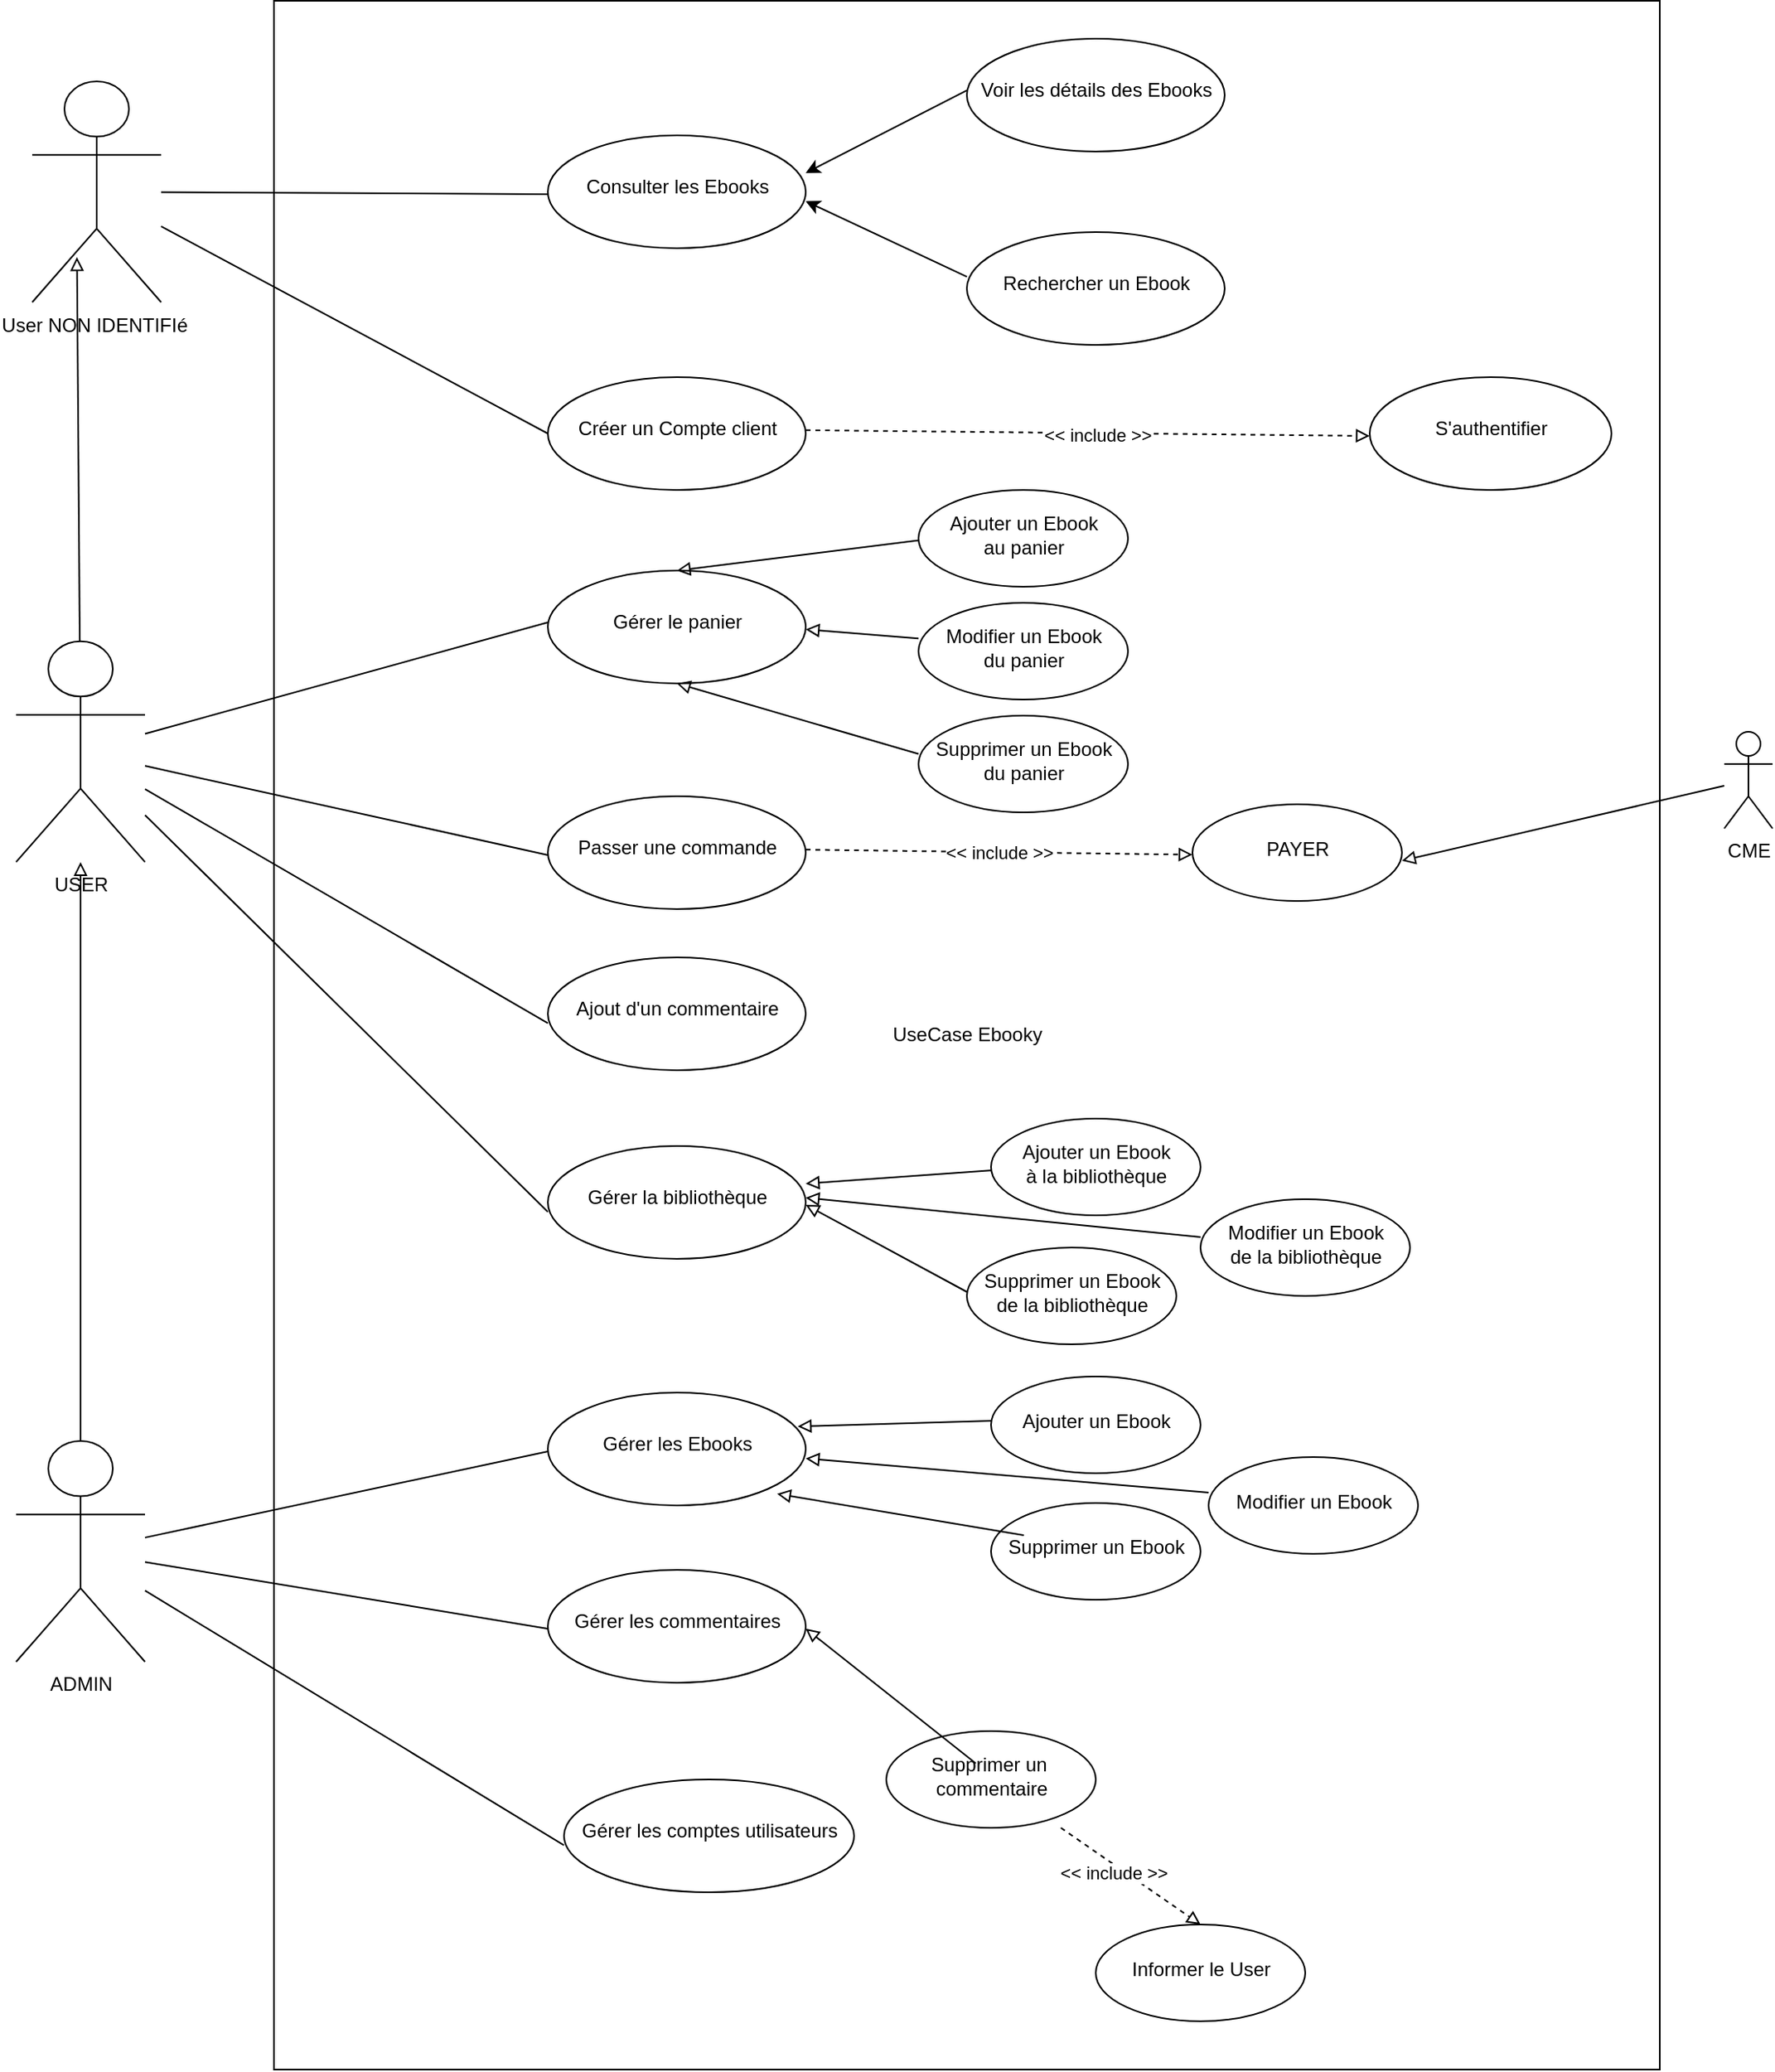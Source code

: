 <mxfile>
    <diagram id="oeYwWfiXL7aOKT_1QvoW" name="Page-1">
        <mxGraphModel dx="2120" dy="1453" grid="1" gridSize="10" guides="1" tooltips="1" connect="1" arrows="1" fold="1" page="1" pageScale="1" pageWidth="1169" pageHeight="1654" math="0" shadow="0">
            <root>
                <mxCell id="0"/>
                <mxCell id="1" parent="0"/>
                <mxCell id="112" value="UseCase Ebooky" style="html=1;" vertex="1" parent="1">
                    <mxGeometry x="200" y="46.5" width="860" height="1283.5" as="geometry"/>
                </mxCell>
                <mxCell id="73" style="edgeStyle=none;html=1;entryX=0;entryY=0.75;entryDx=0;entryDy=0;startArrow=none;startFill=0;endArrow=none;endFill=0;" edge="1" parent="1" source="4" target="56">
                    <mxGeometry relative="1" as="geometry"/>
                </mxCell>
                <mxCell id="74" style="edgeStyle=none;html=1;entryX=0;entryY=0.75;entryDx=0;entryDy=0;startArrow=none;startFill=0;endArrow=none;endFill=0;" edge="1" parent="1" source="4" target="58">
                    <mxGeometry relative="1" as="geometry"/>
                </mxCell>
                <mxCell id="75" style="edgeStyle=none;html=1;entryX=0;entryY=1;entryDx=0;entryDy=0;startArrow=none;startFill=0;endArrow=none;endFill=0;" edge="1" parent="1" source="4" target="60">
                    <mxGeometry relative="1" as="geometry"/>
                </mxCell>
                <mxCell id="101" style="edgeStyle=none;html=1;startArrow=none;startFill=0;endArrow=block;endFill=0;" edge="1" parent="1" source="4" target="54">
                    <mxGeometry relative="1" as="geometry"/>
                </mxCell>
                <mxCell id="4" value="ADMIN" style="shape=umlActor;verticalLabelPosition=bottom;verticalAlign=top;html=1;" vertex="1" parent="1">
                    <mxGeometry x="40" y="940" width="80" height="137" as="geometry"/>
                </mxCell>
                <mxCell id="11" value="" style="shape=ellipse;container=1;horizontal=1;horizontalStack=0;resizeParent=1;resizeParentMax=0;resizeLast=0;html=1;dashed=0;collapsible=0;" vertex="1" parent="1">
                    <mxGeometry x="370" y="130" width="160" height="70" as="geometry"/>
                </mxCell>
                <mxCell id="14" value="Consulter les Ebooks" style="text;html=1;align=center;verticalAlign=middle;rotatable=0;fillColor=none;strokeColor=none;" vertex="1" parent="11">
                    <mxGeometry y="23.333" width="160" height="17.5" as="geometry"/>
                </mxCell>
                <mxCell id="16" value="" style="shape=ellipse;container=1;horizontal=1;horizontalStack=0;resizeParent=1;resizeParentMax=0;resizeLast=0;html=1;dashed=0;collapsible=0;" vertex="1" parent="1">
                    <mxGeometry x="630" y="70" width="160" height="70" as="geometry"/>
                </mxCell>
                <mxCell id="17" value="Voir les détails des Ebooks" style="text;html=1;align=center;verticalAlign=middle;rotatable=0;fillColor=none;strokeColor=none;" vertex="1" parent="16">
                    <mxGeometry y="23.333" width="160" height="17.5" as="geometry"/>
                </mxCell>
                <mxCell id="18" value="" style="shape=ellipse;container=1;horizontal=1;horizontalStack=0;resizeParent=1;resizeParentMax=0;resizeLast=0;html=1;dashed=0;collapsible=0;" vertex="1" parent="1">
                    <mxGeometry x="630" y="190" width="160" height="70" as="geometry"/>
                </mxCell>
                <mxCell id="19" value="Rechercher un Ebook" style="text;html=1;align=center;verticalAlign=middle;rotatable=0;fillColor=none;strokeColor=none;" vertex="1" parent="18">
                    <mxGeometry y="23.333" width="160" height="17.5" as="geometry"/>
                </mxCell>
                <mxCell id="20" value="" style="shape=ellipse;container=1;horizontal=1;horizontalStack=0;resizeParent=1;resizeParentMax=0;resizeLast=0;html=1;dashed=0;collapsible=0;" vertex="1" parent="1">
                    <mxGeometry x="370" y="280" width="160" height="70" as="geometry"/>
                </mxCell>
                <mxCell id="21" value="Créer un Compte client" style="text;html=1;align=center;verticalAlign=middle;rotatable=0;fillColor=none;strokeColor=none;" vertex="1" parent="20">
                    <mxGeometry y="23.333" width="160" height="17.5" as="geometry"/>
                </mxCell>
                <mxCell id="22" value="" style="shape=ellipse;container=1;horizontal=1;horizontalStack=0;resizeParent=1;resizeParentMax=0;resizeLast=0;html=1;dashed=0;collapsible=0;" vertex="1" parent="1">
                    <mxGeometry x="370" y="400" width="160" height="70" as="geometry"/>
                </mxCell>
                <mxCell id="23" value="Gérer le panier" style="text;html=1;align=center;verticalAlign=middle;rotatable=0;fillColor=none;strokeColor=none;" vertex="1" parent="22">
                    <mxGeometry y="23.333" width="160" height="17.5" as="geometry"/>
                </mxCell>
                <mxCell id="24" value="" style="shape=ellipse;container=1;horizontal=1;horizontalStack=0;resizeParent=1;resizeParentMax=0;resizeLast=0;html=1;dashed=0;collapsible=0;" vertex="1" parent="1">
                    <mxGeometry x="370" y="757" width="160" height="70" as="geometry"/>
                </mxCell>
                <mxCell id="25" value="Gérer la bibliothèque" style="text;html=1;align=center;verticalAlign=middle;rotatable=0;fillColor=none;strokeColor=none;" vertex="1" parent="24">
                    <mxGeometry y="23.333" width="160" height="17.5" as="geometry"/>
                </mxCell>
                <mxCell id="26" value="" style="shape=ellipse;container=1;horizontal=1;horizontalStack=0;resizeParent=1;resizeParentMax=0;resizeLast=0;html=1;dashed=0;collapsible=0;" vertex="1" parent="1">
                    <mxGeometry x="645" y="740" width="130" height="60" as="geometry"/>
                </mxCell>
                <mxCell id="27" value="Ajouter un Ebook &lt;br&gt;à la bibliothèque" style="text;html=1;align=center;verticalAlign=middle;rotatable=0;fillColor=none;strokeColor=none;" vertex="1" parent="26">
                    <mxGeometry y="20.0" width="130" height="15" as="geometry"/>
                </mxCell>
                <mxCell id="82" style="edgeStyle=none;html=1;entryX=1;entryY=0.5;entryDx=0;entryDy=0;startArrow=none;startFill=0;endArrow=block;endFill=0;" edge="1" parent="1" source="28" target="25">
                    <mxGeometry relative="1" as="geometry"/>
                </mxCell>
                <mxCell id="28" value="" style="shape=ellipse;container=1;horizontal=1;horizontalStack=0;resizeParent=1;resizeParentMax=0;resizeLast=0;html=1;dashed=0;collapsible=0;" vertex="1" parent="1">
                    <mxGeometry x="775" y="790" width="130" height="60" as="geometry"/>
                </mxCell>
                <mxCell id="29" value="Modifier un Ebook &lt;br&gt;de la bibliothèque" style="text;html=1;align=center;verticalAlign=middle;rotatable=0;fillColor=none;strokeColor=none;" vertex="1" parent="28">
                    <mxGeometry y="20.0" width="130" height="15" as="geometry"/>
                </mxCell>
                <mxCell id="31" value="" style="shape=ellipse;container=1;horizontal=1;horizontalStack=0;resizeParent=1;resizeParentMax=0;resizeLast=0;html=1;dashed=0;collapsible=0;" vertex="1" parent="1">
                    <mxGeometry x="630" y="820" width="130" height="60" as="geometry"/>
                </mxCell>
                <mxCell id="32" value="Supprimer un Ebook &lt;br&gt;de la bibliothèque" style="text;html=1;align=center;verticalAlign=middle;rotatable=0;fillColor=none;strokeColor=none;" vertex="1" parent="31">
                    <mxGeometry y="20.0" width="130" height="15" as="geometry"/>
                </mxCell>
                <mxCell id="33" value="" style="shape=ellipse;container=1;horizontal=1;horizontalStack=0;resizeParent=1;resizeParentMax=0;resizeLast=0;html=1;dashed=0;collapsible=0;" vertex="1" parent="1">
                    <mxGeometry x="600" y="350.0" width="130" height="60" as="geometry"/>
                </mxCell>
                <mxCell id="34" value="Ajouter un Ebook &lt;br&gt;au panier" style="text;html=1;align=center;verticalAlign=middle;rotatable=0;fillColor=none;strokeColor=none;" vertex="1" parent="33">
                    <mxGeometry y="20.0" width="130" height="15" as="geometry"/>
                </mxCell>
                <mxCell id="36" value="" style="shape=ellipse;container=1;horizontal=1;horizontalStack=0;resizeParent=1;resizeParentMax=0;resizeLast=0;html=1;dashed=0;collapsible=0;" vertex="1" parent="1">
                    <mxGeometry x="600" y="420.0" width="130" height="60" as="geometry"/>
                </mxCell>
                <mxCell id="37" value="Modifier un Ebook &lt;br&gt;du panier" style="text;html=1;align=center;verticalAlign=middle;rotatable=0;fillColor=none;strokeColor=none;" vertex="1" parent="36">
                    <mxGeometry y="20.0" width="130" height="15" as="geometry"/>
                </mxCell>
                <mxCell id="38" value="" style="shape=ellipse;container=1;horizontal=1;horizontalStack=0;resizeParent=1;resizeParentMax=0;resizeLast=0;html=1;dashed=0;collapsible=0;" vertex="1" parent="1">
                    <mxGeometry x="600" y="490" width="130" height="60" as="geometry"/>
                </mxCell>
                <mxCell id="39" value="Supprimer un Ebook &lt;br&gt;du panier" style="text;html=1;align=center;verticalAlign=middle;rotatable=0;fillColor=none;strokeColor=none;" vertex="1" parent="38">
                    <mxGeometry y="20.0" width="130" height="15" as="geometry"/>
                </mxCell>
                <mxCell id="43" value="" style="shape=ellipse;container=1;horizontal=1;horizontalStack=0;resizeParent=1;resizeParentMax=0;resizeLast=0;html=1;dashed=0;collapsible=0;" vertex="1" parent="1">
                    <mxGeometry x="370" y="540" width="160" height="70" as="geometry"/>
                </mxCell>
                <mxCell id="44" value="Passer une commande" style="text;html=1;align=center;verticalAlign=middle;rotatable=0;fillColor=none;strokeColor=none;" vertex="1" parent="43">
                    <mxGeometry y="23.333" width="160" height="17.5" as="geometry"/>
                </mxCell>
                <mxCell id="45" value="" style="shape=ellipse;container=1;horizontal=1;horizontalStack=0;resizeParent=1;resizeParentMax=0;resizeLast=0;html=1;dashed=0;collapsible=0;" vertex="1" parent="1">
                    <mxGeometry x="880" y="280" width="150" height="70" as="geometry"/>
                </mxCell>
                <mxCell id="46" value="S'authentifier" style="text;html=1;align=center;verticalAlign=middle;rotatable=0;fillColor=none;strokeColor=none;" vertex="1" parent="45">
                    <mxGeometry y="23.333" width="150" height="17.5" as="geometry"/>
                </mxCell>
                <mxCell id="47" value="" style="shape=ellipse;container=1;horizontal=1;horizontalStack=0;resizeParent=1;resizeParentMax=0;resizeLast=0;html=1;dashed=0;collapsible=0;" vertex="1" parent="1">
                    <mxGeometry x="770" y="545" width="130" height="60" as="geometry"/>
                </mxCell>
                <mxCell id="48" value="PAYER" style="text;html=1;align=center;verticalAlign=middle;rotatable=0;fillColor=none;strokeColor=none;" vertex="1" parent="47">
                    <mxGeometry y="20.0" width="130" height="15" as="geometry"/>
                </mxCell>
                <mxCell id="80" style="edgeStyle=none;html=1;entryX=1;entryY=1;entryDx=0;entryDy=0;startArrow=none;startFill=0;endArrow=block;endFill=0;" edge="1" parent="1" source="49" target="48">
                    <mxGeometry relative="1" as="geometry"/>
                </mxCell>
                <mxCell id="49" value="CME&lt;br&gt;" style="shape=umlActor;verticalLabelPosition=bottom;verticalAlign=top;html=1;" vertex="1" parent="1">
                    <mxGeometry x="1100" y="500" width="30" height="60" as="geometry"/>
                </mxCell>
                <mxCell id="51" value="" style="shape=ellipse;container=1;horizontal=1;horizontalStack=0;resizeParent=1;resizeParentMax=0;resizeLast=0;html=1;dashed=0;collapsible=0;" vertex="1" parent="1">
                    <mxGeometry x="370" y="640" width="160" height="70" as="geometry"/>
                </mxCell>
                <mxCell id="52" value="Ajout d'un commentaire" style="text;html=1;align=center;verticalAlign=middle;rotatable=0;fillColor=none;strokeColor=none;" vertex="1" parent="51">
                    <mxGeometry y="23.333" width="160" height="17.5" as="geometry"/>
                </mxCell>
                <mxCell id="69" style="edgeStyle=none;html=1;entryX=0;entryY=0.5;entryDx=0;entryDy=0;startArrow=none;startFill=0;endArrow=none;endFill=0;" edge="1" parent="1" source="54" target="23">
                    <mxGeometry relative="1" as="geometry"/>
                </mxCell>
                <mxCell id="70" style="edgeStyle=none;html=1;entryX=0;entryY=0.75;entryDx=0;entryDy=0;startArrow=none;startFill=0;endArrow=none;endFill=0;" edge="1" parent="1" source="54" target="44">
                    <mxGeometry relative="1" as="geometry"/>
                </mxCell>
                <mxCell id="71" style="edgeStyle=none;html=1;entryX=0;entryY=1;entryDx=0;entryDy=0;startArrow=none;startFill=0;endArrow=none;endFill=0;" edge="1" parent="1" source="54" target="52">
                    <mxGeometry relative="1" as="geometry"/>
                </mxCell>
                <mxCell id="72" style="edgeStyle=none;html=1;entryX=0;entryY=1;entryDx=0;entryDy=0;startArrow=none;startFill=0;endArrow=none;endFill=0;" edge="1" parent="1" source="54" target="25">
                    <mxGeometry relative="1" as="geometry"/>
                </mxCell>
                <mxCell id="109" style="edgeStyle=none;html=1;entryX=0.347;entryY=0.796;entryDx=0;entryDy=0;entryPerimeter=0;startArrow=none;startFill=0;endArrow=block;endFill=0;" edge="1" parent="1" source="54" target="104">
                    <mxGeometry relative="1" as="geometry"/>
                </mxCell>
                <mxCell id="54" value="USER" style="shape=umlActor;verticalLabelPosition=bottom;verticalAlign=top;html=1;" vertex="1" parent="1">
                    <mxGeometry x="40" y="443.83" width="80" height="137" as="geometry"/>
                </mxCell>
                <mxCell id="55" value="" style="shape=ellipse;container=1;horizontal=1;horizontalStack=0;resizeParent=1;resizeParentMax=0;resizeLast=0;html=1;dashed=0;collapsible=0;" vertex="1" parent="1">
                    <mxGeometry x="370" y="910" width="160" height="70" as="geometry"/>
                </mxCell>
                <mxCell id="56" value="Gérer les Ebooks" style="text;html=1;align=center;verticalAlign=middle;rotatable=0;fillColor=none;strokeColor=none;" vertex="1" parent="55">
                    <mxGeometry y="23.333" width="160" height="17.5" as="geometry"/>
                </mxCell>
                <mxCell id="57" value="" style="shape=ellipse;container=1;horizontal=1;horizontalStack=0;resizeParent=1;resizeParentMax=0;resizeLast=0;html=1;dashed=0;collapsible=0;" vertex="1" parent="1">
                    <mxGeometry x="370" y="1020" width="160" height="70" as="geometry"/>
                </mxCell>
                <mxCell id="58" value="Gérer les commentaires" style="text;html=1;align=center;verticalAlign=middle;rotatable=0;fillColor=none;strokeColor=none;" vertex="1" parent="57">
                    <mxGeometry y="23.333" width="160" height="17.5" as="geometry"/>
                </mxCell>
                <mxCell id="59" value="" style="shape=ellipse;container=1;horizontal=1;horizontalStack=0;resizeParent=1;resizeParentMax=0;resizeLast=0;html=1;dashed=0;collapsible=0;" vertex="1" parent="1">
                    <mxGeometry x="380" y="1150" width="180" height="70" as="geometry"/>
                </mxCell>
                <mxCell id="60" value="Gérer les comptes utilisateurs" style="text;html=1;align=center;verticalAlign=middle;rotatable=0;fillColor=none;strokeColor=none;" vertex="1" parent="59">
                    <mxGeometry y="23.333" width="180" height="17.5" as="geometry"/>
                </mxCell>
                <mxCell id="62" style="edgeStyle=none;html=1;entryX=1;entryY=0;entryDx=0;entryDy=0;exitX=0;exitY=0.5;exitDx=0;exitDy=0;" edge="1" parent="1" source="17" target="14">
                    <mxGeometry relative="1" as="geometry">
                        <mxPoint x="690" y="111" as="sourcePoint"/>
                    </mxGeometry>
                </mxCell>
                <mxCell id="63" style="edgeStyle=none;html=1;startArrow=none;startFill=0;exitX=0;exitY=0.25;exitDx=0;exitDy=0;entryX=1;entryY=1;entryDx=0;entryDy=0;" edge="1" parent="1" source="19" target="14">
                    <mxGeometry relative="1" as="geometry">
                        <mxPoint x="530" y="181" as="targetPoint"/>
                    </mxGeometry>
                </mxCell>
                <mxCell id="64" style="edgeStyle=none;html=1;entryX=0;entryY=0.75;entryDx=0;entryDy=0;startArrow=none;startFill=0;dashed=1;endArrow=block;endFill=0;" edge="1" parent="1" source="21" target="46">
                    <mxGeometry relative="1" as="geometry"/>
                </mxCell>
                <mxCell id="65" value="&amp;lt;&amp;lt; include &amp;gt;&amp;gt;" style="edgeLabel;html=1;align=center;verticalAlign=middle;resizable=0;points=[];" vertex="1" connectable="0" parent="64">
                    <mxGeometry x="0.026" y="-1" relative="1" as="geometry">
                        <mxPoint x="1" as="offset"/>
                    </mxGeometry>
                </mxCell>
                <mxCell id="76" style="edgeStyle=none;html=1;startArrow=none;startFill=0;endArrow=block;endFill=0;exitX=0;exitY=0.75;exitDx=0;exitDy=0;entryX=0.5;entryY=0;entryDx=0;entryDy=0;" edge="1" parent="1" source="34" target="22">
                    <mxGeometry relative="1" as="geometry">
                        <mxPoint x="530" y="400" as="targetPoint"/>
                    </mxGeometry>
                </mxCell>
                <mxCell id="77" style="edgeStyle=none;html=1;entryX=1;entryY=0.75;entryDx=0;entryDy=0;startArrow=none;startFill=0;endArrow=block;endFill=0;" edge="1" parent="1" source="37" target="23">
                    <mxGeometry relative="1" as="geometry"/>
                </mxCell>
                <mxCell id="78" style="edgeStyle=none;html=1;entryX=0.5;entryY=1;entryDx=0;entryDy=0;startArrow=none;startFill=0;endArrow=block;endFill=0;exitX=0;exitY=0.25;exitDx=0;exitDy=0;" edge="1" parent="1" source="39" target="22">
                    <mxGeometry relative="1" as="geometry"/>
                </mxCell>
                <mxCell id="79" value="&amp;lt;&amp;lt; include &amp;gt;&amp;gt;" style="edgeStyle=none;html=1;entryX=0;entryY=0.75;entryDx=0;entryDy=0;startArrow=none;startFill=0;endArrow=block;endFill=0;dashed=1;" edge="1" parent="1" source="44" target="48">
                    <mxGeometry relative="1" as="geometry"/>
                </mxCell>
                <mxCell id="81" style="edgeStyle=none;html=1;entryX=1;entryY=0;entryDx=0;entryDy=0;startArrow=none;startFill=0;endArrow=block;endFill=0;" edge="1" parent="1" source="27" target="25">
                    <mxGeometry relative="1" as="geometry"/>
                </mxCell>
                <mxCell id="83" style="edgeStyle=none;html=1;exitX=0;exitY=0.5;exitDx=0;exitDy=0;startArrow=none;startFill=0;endArrow=block;endFill=0;entryX=1;entryY=0.75;entryDx=0;entryDy=0;" edge="1" parent="1" source="32" target="25">
                    <mxGeometry relative="1" as="geometry">
                        <mxPoint x="530" y="800" as="targetPoint"/>
                    </mxGeometry>
                </mxCell>
                <mxCell id="89" style="edgeStyle=none;html=1;entryX=0.5;entryY=0;entryDx=0;entryDy=0;startArrow=none;startFill=0;endArrow=block;endFill=0;dashed=1;" edge="1" parent="1" source="84" target="86">
                    <mxGeometry relative="1" as="geometry"/>
                </mxCell>
                <mxCell id="90" value="&amp;lt;&amp;lt; include &amp;gt;&amp;gt;" style="edgeLabel;html=1;align=center;verticalAlign=middle;resizable=0;points=[];" vertex="1" connectable="0" parent="89">
                    <mxGeometry x="-0.199" y="-4" relative="1" as="geometry">
                        <mxPoint y="1" as="offset"/>
                    </mxGeometry>
                </mxCell>
                <mxCell id="84" value="" style="shape=ellipse;container=1;horizontal=1;horizontalStack=0;resizeParent=1;resizeParentMax=0;resizeLast=0;html=1;dashed=0;collapsible=0;" vertex="1" parent="1">
                    <mxGeometry x="580" y="1120" width="130" height="60" as="geometry"/>
                </mxCell>
                <mxCell id="85" value="Supprimer un&amp;nbsp;&lt;br&gt;commentaire" style="text;html=1;align=center;verticalAlign=middle;rotatable=0;fillColor=none;strokeColor=none;" vertex="1" parent="84">
                    <mxGeometry y="20.0" width="130" height="15" as="geometry"/>
                </mxCell>
                <mxCell id="86" value="" style="shape=ellipse;container=1;horizontal=1;horizontalStack=0;resizeParent=1;resizeParentMax=0;resizeLast=0;html=1;dashed=0;collapsible=0;" vertex="1" parent="1">
                    <mxGeometry x="710" y="1240" width="130" height="60" as="geometry"/>
                </mxCell>
                <mxCell id="87" value="Informer le User" style="text;html=1;align=center;verticalAlign=middle;rotatable=0;fillColor=none;strokeColor=none;" vertex="1" parent="86">
                    <mxGeometry y="20.0" width="130" height="15" as="geometry"/>
                </mxCell>
                <mxCell id="88" style="edgeStyle=none;html=1;entryX=1;entryY=0.75;entryDx=0;entryDy=0;startArrow=none;startFill=0;endArrow=block;endFill=0;" edge="1" parent="1" source="85" target="58">
                    <mxGeometry relative="1" as="geometry"/>
                </mxCell>
                <mxCell id="91" value="" style="shape=ellipse;container=1;horizontal=1;horizontalStack=0;resizeParent=1;resizeParentMax=0;resizeLast=0;html=1;dashed=0;collapsible=0;" vertex="1" parent="1">
                    <mxGeometry x="645" y="900" width="130" height="60" as="geometry"/>
                </mxCell>
                <mxCell id="92" value="Ajouter un Ebook" style="text;html=1;align=center;verticalAlign=middle;rotatable=0;fillColor=none;strokeColor=none;" vertex="1" parent="91">
                    <mxGeometry y="20.0" width="130" height="15" as="geometry"/>
                </mxCell>
                <mxCell id="93" value="" style="shape=ellipse;container=1;horizontal=1;horizontalStack=0;resizeParent=1;resizeParentMax=0;resizeLast=0;html=1;dashed=0;collapsible=0;" vertex="1" parent="1">
                    <mxGeometry x="780" y="950" width="130" height="60" as="geometry"/>
                </mxCell>
                <mxCell id="94" value="Modifier un Ebook" style="text;html=1;align=center;verticalAlign=middle;rotatable=0;fillColor=none;strokeColor=none;" vertex="1" parent="93">
                    <mxGeometry y="20.0" width="130" height="15" as="geometry"/>
                </mxCell>
                <mxCell id="95" value="" style="shape=ellipse;container=1;horizontal=1;horizontalStack=0;resizeParent=1;resizeParentMax=0;resizeLast=0;html=1;dashed=0;collapsible=0;" vertex="1" parent="1">
                    <mxGeometry x="645" y="978.5" width="130" height="60" as="geometry"/>
                </mxCell>
                <mxCell id="96" value="Supprimer un Ebook" style="text;html=1;align=center;verticalAlign=middle;rotatable=0;fillColor=none;strokeColor=none;" vertex="1" parent="95">
                    <mxGeometry y="20.0" width="130" height="15" as="geometry"/>
                </mxCell>
                <mxCell id="97" style="edgeStyle=none;html=1;entryX=1;entryY=1;entryDx=0;entryDy=0;startArrow=none;startFill=0;endArrow=block;endFill=0;" edge="1" parent="1" source="94" target="56">
                    <mxGeometry relative="1" as="geometry"/>
                </mxCell>
                <mxCell id="98" style="edgeStyle=none;html=1;exitX=0;exitY=0.5;exitDx=0;exitDy=0;entryX=0.969;entryY=0.3;entryDx=0;entryDy=0;entryPerimeter=0;startArrow=none;startFill=0;endArrow=block;endFill=0;" edge="1" parent="1" source="92" target="55">
                    <mxGeometry relative="1" as="geometry"/>
                </mxCell>
                <mxCell id="99" style="edgeStyle=none;html=1;entryX=0.889;entryY=0.897;entryDx=0;entryDy=0;entryPerimeter=0;startArrow=none;startFill=0;endArrow=block;endFill=0;" edge="1" parent="1" source="96" target="55">
                    <mxGeometry relative="1" as="geometry"/>
                </mxCell>
                <mxCell id="108" style="edgeStyle=none;html=1;entryX=0;entryY=0.75;entryDx=0;entryDy=0;startArrow=none;startFill=0;endArrow=none;endFill=0;" edge="1" parent="1" source="104" target="14">
                    <mxGeometry relative="1" as="geometry"/>
                </mxCell>
                <mxCell id="110" style="edgeStyle=none;html=1;entryX=0;entryY=0.5;entryDx=0;entryDy=0;startArrow=none;startFill=0;endArrow=none;endFill=0;" edge="1" parent="1" source="104" target="20">
                    <mxGeometry relative="1" as="geometry"/>
                </mxCell>
                <mxCell id="104" value="User NON IDENTIFIé&amp;nbsp;" style="shape=umlActor;verticalLabelPosition=bottom;verticalAlign=top;html=1;" vertex="1" parent="1">
                    <mxGeometry x="50" y="96.5" width="80" height="137" as="geometry"/>
                </mxCell>
            </root>
        </mxGraphModel>
    </diagram>
</mxfile>